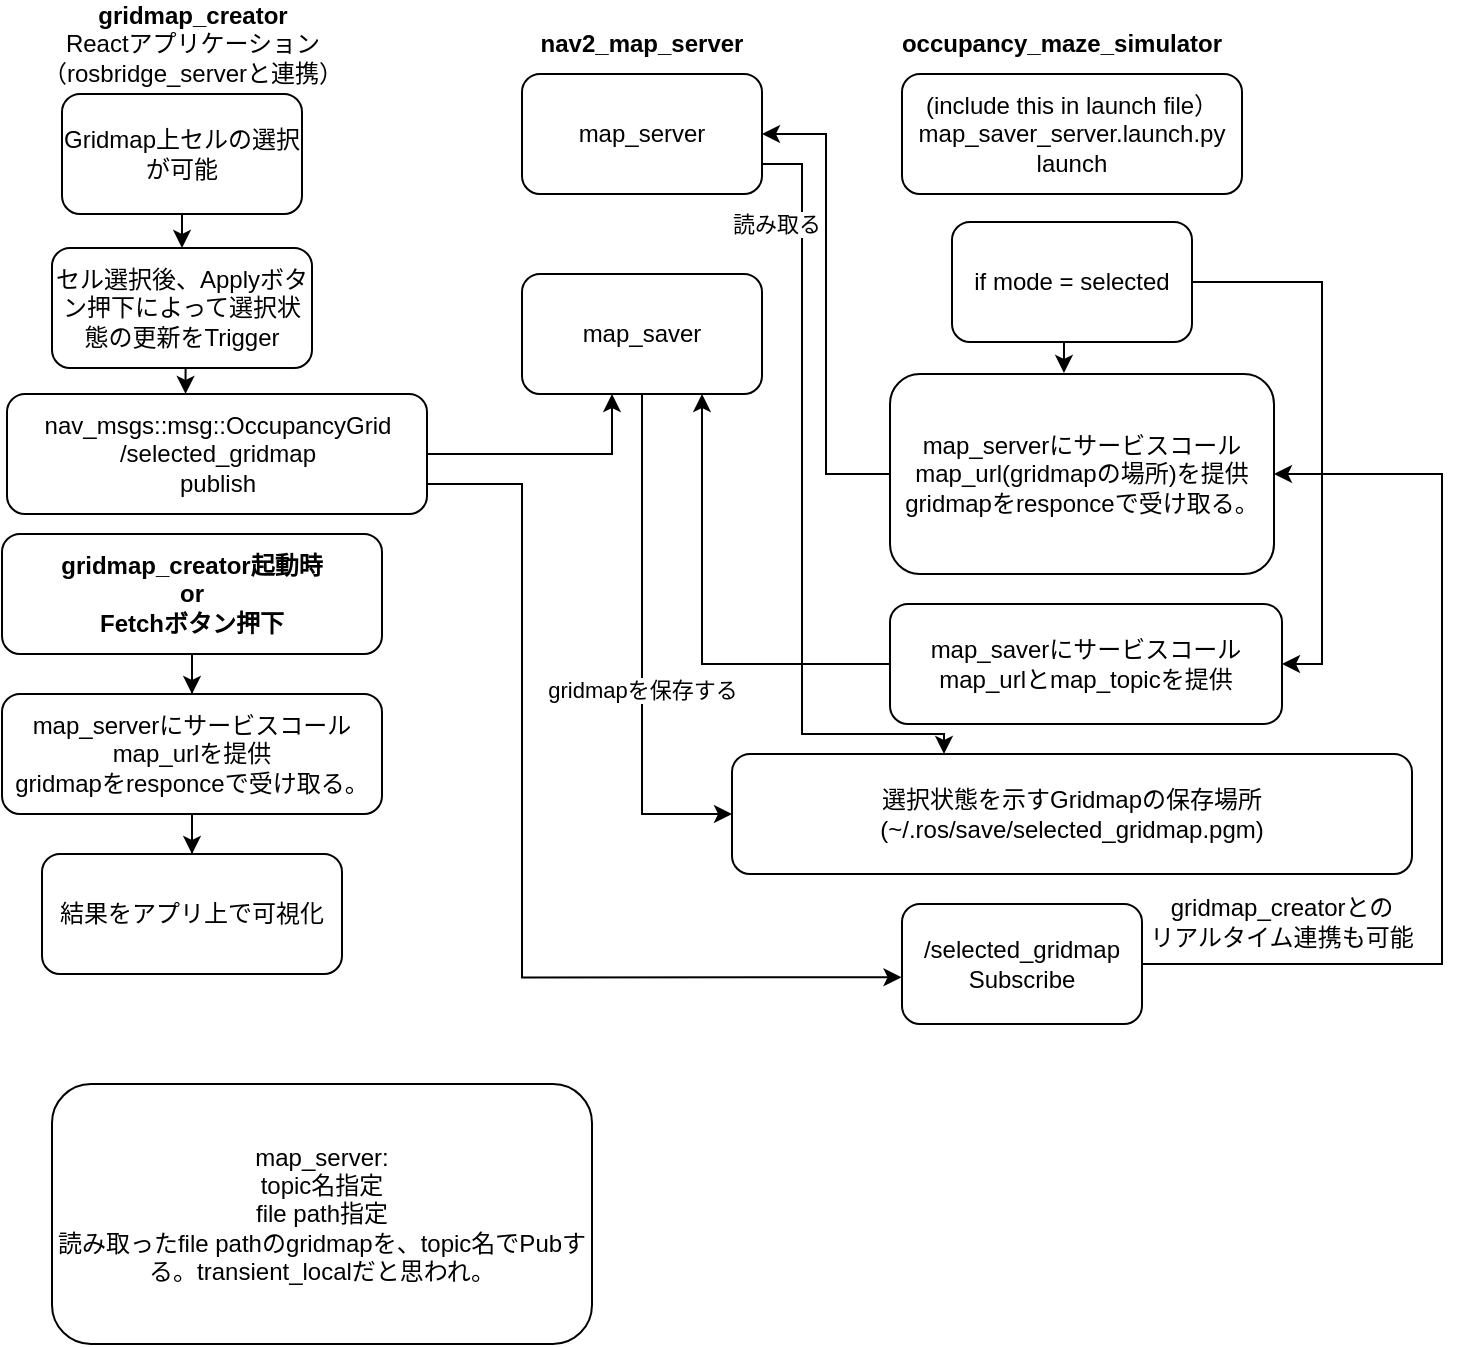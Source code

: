 <mxfile version="25.0.1">
  <diagram name="Page-1" id="C0TTzloq1Vdm2UTvwTLK">
    <mxGraphModel dx="1674" dy="834" grid="1" gridSize="10" guides="1" tooltips="1" connect="1" arrows="1" fold="1" page="1" pageScale="1" pageWidth="1100" pageHeight="850" math="0" shadow="0">
      <root>
        <mxCell id="0" />
        <mxCell id="1" parent="0" />
        <mxCell id="lpFblWUsz3aCrupPQczd-22" style="edgeStyle=orthogonalEdgeStyle;rounded=0;orthogonalLoop=1;jettySize=auto;html=1;exitX=0.5;exitY=1;exitDx=0;exitDy=0;entryX=0.5;entryY=0;entryDx=0;entryDy=0;" parent="1" source="Qm9friMbtk5Wdlpzol8I-1" target="Qm9friMbtk5Wdlpzol8I-3" edge="1">
          <mxGeometry relative="1" as="geometry" />
        </mxCell>
        <mxCell id="Qm9friMbtk5Wdlpzol8I-1" value="Gridmap上セルの選択が可能" style="rounded=1;whiteSpace=wrap;html=1;" parent="1" vertex="1">
          <mxGeometry x="140" y="95" width="120" height="60" as="geometry" />
        </mxCell>
        <mxCell id="Qm9friMbtk5Wdlpzol8I-2" value="&lt;div&gt;&lt;b&gt;gridmap_creator&lt;/b&gt;&lt;/div&gt;Reactアプリケーション&lt;div&gt;（rosbridge_serverと連携）&lt;/div&gt;" style="text;html=1;align=center;verticalAlign=middle;whiteSpace=wrap;rounded=0;" parent="1" vertex="1">
          <mxGeometry x="117.5" y="50" width="175" height="40" as="geometry" />
        </mxCell>
        <mxCell id="Qm9friMbtk5Wdlpzol8I-3" value="セル選択後、Applyボタン押下によって選択状態の更新をTrigger" style="rounded=1;whiteSpace=wrap;html=1;" parent="1" vertex="1">
          <mxGeometry x="135" y="172" width="130" height="60" as="geometry" />
        </mxCell>
        <mxCell id="lpFblWUsz3aCrupPQczd-1" value="nav_msgs::msg::OccupancyGrid&lt;div&gt;/selected_gridmap&lt;/div&gt;&lt;div&gt;publish&lt;/div&gt;" style="rounded=1;whiteSpace=wrap;html=1;" parent="1" vertex="1">
          <mxGeometry x="112.5" y="245" width="210" height="60" as="geometry" />
        </mxCell>
        <mxCell id="lpFblWUsz3aCrupPQczd-2" value="&lt;div&gt;(include this in launch file）&lt;/div&gt;map_saver_server.launch.py&lt;div&gt;launch&lt;/div&gt;" style="rounded=1;whiteSpace=wrap;html=1;" parent="1" vertex="1">
          <mxGeometry x="560" y="85" width="170" height="60" as="geometry" />
        </mxCell>
        <mxCell id="lpFblWUsz3aCrupPQczd-3" value="&lt;b&gt;occupancy_maze_simulator&lt;/b&gt;" style="text;html=1;align=center;verticalAlign=middle;whiteSpace=wrap;rounded=0;" parent="1" vertex="1">
          <mxGeometry x="560" y="55" width="160" height="30" as="geometry" />
        </mxCell>
        <mxCell id="lpFblWUsz3aCrupPQczd-4" value="map_server" style="rounded=1;whiteSpace=wrap;html=1;" parent="1" vertex="1">
          <mxGeometry x="370" y="85" width="120" height="60" as="geometry" />
        </mxCell>
        <mxCell id="lpFblWUsz3aCrupPQczd-5" value="&lt;b&gt;nav2_map_server&lt;/b&gt;" style="text;html=1;align=center;verticalAlign=middle;whiteSpace=wrap;rounded=0;" parent="1" vertex="1">
          <mxGeometry x="400" y="55" width="60" height="30" as="geometry" />
        </mxCell>
        <mxCell id="lpFblWUsz3aCrupPQczd-36" style="edgeStyle=orthogonalEdgeStyle;rounded=0;orthogonalLoop=1;jettySize=auto;html=1;exitX=1;exitY=0.5;exitDx=0;exitDy=0;entryX=1;entryY=0.5;entryDx=0;entryDy=0;" parent="1" source="lpFblWUsz3aCrupPQczd-6" target="lpFblWUsz3aCrupPQczd-9" edge="1">
          <mxGeometry relative="1" as="geometry" />
        </mxCell>
        <mxCell id="lpFblWUsz3aCrupPQczd-6" value="if mode = selected" style="rounded=1;whiteSpace=wrap;html=1;" parent="1" vertex="1">
          <mxGeometry x="585" y="159" width="120" height="60" as="geometry" />
        </mxCell>
        <mxCell id="lpFblWUsz3aCrupPQczd-14" style="edgeStyle=orthogonalEdgeStyle;rounded=0;orthogonalLoop=1;jettySize=auto;html=1;exitX=0;exitY=0.5;exitDx=0;exitDy=0;entryX=1;entryY=0.5;entryDx=0;entryDy=0;" parent="1" source="lpFblWUsz3aCrupPQczd-8" target="lpFblWUsz3aCrupPQczd-4" edge="1">
          <mxGeometry relative="1" as="geometry" />
        </mxCell>
        <mxCell id="lpFblWUsz3aCrupPQczd-8" value="map_serverにサービスコール&lt;div&gt;map_url(gridmapの場所)を提供&lt;/div&gt;&lt;div&gt;gridmapをresponceで受け取る。&lt;/div&gt;" style="rounded=1;whiteSpace=wrap;html=1;" parent="1" vertex="1">
          <mxGeometry x="554" y="235" width="192" height="100" as="geometry" />
        </mxCell>
        <mxCell id="lpFblWUsz3aCrupPQczd-13" style="edgeStyle=orthogonalEdgeStyle;rounded=0;orthogonalLoop=1;jettySize=auto;html=1;exitX=0;exitY=0.5;exitDx=0;exitDy=0;entryX=0.75;entryY=1;entryDx=0;entryDy=0;" parent="1" source="lpFblWUsz3aCrupPQczd-9" target="lpFblWUsz3aCrupPQczd-12" edge="1">
          <mxGeometry relative="1" as="geometry" />
        </mxCell>
        <mxCell id="lpFblWUsz3aCrupPQczd-9" value="map_saverにサービスコール&lt;div&gt;map_urlとmap_topicを提供&lt;/div&gt;" style="rounded=1;whiteSpace=wrap;html=1;" parent="1" vertex="1">
          <mxGeometry x="554" y="350" width="196" height="60" as="geometry" />
        </mxCell>
        <mxCell id="lpFblWUsz3aCrupPQczd-18" style="edgeStyle=orthogonalEdgeStyle;rounded=0;orthogonalLoop=1;jettySize=auto;html=1;entryX=0;entryY=0.5;entryDx=0;entryDy=0;" parent="1" source="lpFblWUsz3aCrupPQczd-12" target="lpFblWUsz3aCrupPQczd-16" edge="1">
          <mxGeometry relative="1" as="geometry" />
        </mxCell>
        <mxCell id="lpFblWUsz3aCrupPQczd-21" value="gridmapを保存する" style="edgeLabel;html=1;align=center;verticalAlign=middle;resizable=0;points=[];" parent="lpFblWUsz3aCrupPQczd-18" vertex="1" connectable="0">
          <mxGeometry x="-0.176" relative="1" as="geometry">
            <mxPoint y="43" as="offset" />
          </mxGeometry>
        </mxCell>
        <mxCell id="lpFblWUsz3aCrupPQczd-12" value="map_saver" style="rounded=1;whiteSpace=wrap;html=1;" parent="1" vertex="1">
          <mxGeometry x="370" y="185" width="120" height="60" as="geometry" />
        </mxCell>
        <mxCell id="lpFblWUsz3aCrupPQczd-15" style="edgeStyle=orthogonalEdgeStyle;rounded=0;orthogonalLoop=1;jettySize=auto;html=1;exitX=1;exitY=0.5;exitDx=0;exitDy=0;entryX=0.375;entryY=1;entryDx=0;entryDy=0;entryPerimeter=0;" parent="1" source="lpFblWUsz3aCrupPQczd-1" target="lpFblWUsz3aCrupPQczd-12" edge="1">
          <mxGeometry relative="1" as="geometry" />
        </mxCell>
        <mxCell id="lpFblWUsz3aCrupPQczd-16" value="選択状態を示すGridmapの保存場所&lt;div&gt;(~/.ros/save/selected_gridmap.pgm)&lt;/div&gt;" style="rounded=1;whiteSpace=wrap;html=1;" parent="1" vertex="1">
          <mxGeometry x="475" y="425" width="340" height="60" as="geometry" />
        </mxCell>
        <mxCell id="lpFblWUsz3aCrupPQczd-19" style="edgeStyle=orthogonalEdgeStyle;rounded=0;orthogonalLoop=1;jettySize=auto;html=1;entryX=1;entryY=0.75;entryDx=0;entryDy=0;startArrow=classic;startFill=1;endArrow=none;endFill=0;" parent="1" target="lpFblWUsz3aCrupPQczd-4" edge="1">
          <mxGeometry relative="1" as="geometry">
            <mxPoint x="581" y="425" as="sourcePoint" />
            <mxPoint x="510.0" y="145.0" as="targetPoint" />
            <Array as="points">
              <mxPoint x="581" y="415" />
              <mxPoint x="510" y="415" />
              <mxPoint x="510" y="130" />
            </Array>
          </mxGeometry>
        </mxCell>
        <mxCell id="lpFblWUsz3aCrupPQczd-20" value="読み取る" style="edgeLabel;html=1;align=center;verticalAlign=middle;resizable=0;points=[];" parent="lpFblWUsz3aCrupPQczd-19" vertex="1" connectable="0">
          <mxGeometry x="0.756" y="1" relative="1" as="geometry">
            <mxPoint x="-12" y="3" as="offset" />
          </mxGeometry>
        </mxCell>
        <mxCell id="lpFblWUsz3aCrupPQczd-24" style="edgeStyle=orthogonalEdgeStyle;rounded=0;orthogonalLoop=1;jettySize=auto;html=1;exitX=0.5;exitY=1;exitDx=0;exitDy=0;entryX=0.425;entryY=-0.001;entryDx=0;entryDy=0;entryPerimeter=0;" parent="1" source="Qm9friMbtk5Wdlpzol8I-3" target="lpFblWUsz3aCrupPQczd-1" edge="1">
          <mxGeometry relative="1" as="geometry" />
        </mxCell>
        <mxCell id="lpFblWUsz3aCrupPQczd-25" style="edgeStyle=orthogonalEdgeStyle;rounded=0;orthogonalLoop=1;jettySize=auto;html=1;exitX=0.5;exitY=1;exitDx=0;exitDy=0;entryX=0.453;entryY=-0.005;entryDx=0;entryDy=0;entryPerimeter=0;" parent="1" source="lpFblWUsz3aCrupPQczd-6" target="lpFblWUsz3aCrupPQczd-8" edge="1">
          <mxGeometry relative="1" as="geometry" />
        </mxCell>
        <mxCell id="lpFblWUsz3aCrupPQczd-30" value="" style="edgeStyle=orthogonalEdgeStyle;rounded=0;orthogonalLoop=1;jettySize=auto;html=1;" parent="1" source="lpFblWUsz3aCrupPQczd-28" target="lpFblWUsz3aCrupPQczd-29" edge="1">
          <mxGeometry relative="1" as="geometry" />
        </mxCell>
        <mxCell id="lpFblWUsz3aCrupPQczd-28" value="&lt;b&gt;gridmap_creator起動時&lt;/b&gt;&lt;div&gt;&lt;b&gt;or&lt;/b&gt;&lt;/div&gt;&lt;div&gt;&lt;b&gt;Fetchボタン押下&lt;/b&gt;&lt;/div&gt;" style="rounded=1;whiteSpace=wrap;html=1;" parent="1" vertex="1">
          <mxGeometry x="110" y="315" width="190" height="60" as="geometry" />
        </mxCell>
        <mxCell id="lpFblWUsz3aCrupPQczd-32" value="" style="edgeStyle=orthogonalEdgeStyle;rounded=0;orthogonalLoop=1;jettySize=auto;html=1;" parent="1" source="lpFblWUsz3aCrupPQczd-29" target="lpFblWUsz3aCrupPQczd-31" edge="1">
          <mxGeometry relative="1" as="geometry" />
        </mxCell>
        <mxCell id="lpFblWUsz3aCrupPQczd-29" value="map_serverにサービスコール&lt;div&gt;map_urlを提供&lt;/div&gt;&lt;div&gt;gridmapをresponceで受け取る。&lt;/div&gt;" style="rounded=1;whiteSpace=wrap;html=1;" parent="1" vertex="1">
          <mxGeometry x="110" y="395" width="190" height="60" as="geometry" />
        </mxCell>
        <mxCell id="lpFblWUsz3aCrupPQczd-31" value="結果をアプリ上で可視化" style="rounded=1;whiteSpace=wrap;html=1;" parent="1" vertex="1">
          <mxGeometry x="130" y="475" width="150" height="60" as="geometry" />
        </mxCell>
        <mxCell id="lpFblWUsz3aCrupPQczd-35" style="edgeStyle=orthogonalEdgeStyle;rounded=0;orthogonalLoop=1;jettySize=auto;html=1;entryX=1;entryY=0.5;entryDx=0;entryDy=0;" parent="1" source="lpFblWUsz3aCrupPQczd-33" target="lpFblWUsz3aCrupPQczd-8" edge="1">
          <mxGeometry relative="1" as="geometry">
            <Array as="points">
              <mxPoint x="830" y="530" />
              <mxPoint x="830" y="285" />
            </Array>
          </mxGeometry>
        </mxCell>
        <mxCell id="lpFblWUsz3aCrupPQczd-33" value="/selected_gridmap&lt;div&gt;Subscribe&lt;/div&gt;" style="rounded=1;whiteSpace=wrap;html=1;" parent="1" vertex="1">
          <mxGeometry x="560" y="500" width="120" height="60" as="geometry" />
        </mxCell>
        <mxCell id="lpFblWUsz3aCrupPQczd-34" value="gridmap_creatorとの&lt;div&gt;リアルタイム連携も可能&lt;/div&gt;" style="text;html=1;align=center;verticalAlign=middle;whiteSpace=wrap;rounded=0;" parent="1" vertex="1">
          <mxGeometry x="680" y="494" width="140" height="30" as="geometry" />
        </mxCell>
        <mxCell id="lpFblWUsz3aCrupPQczd-37" style="edgeStyle=orthogonalEdgeStyle;rounded=0;orthogonalLoop=1;jettySize=auto;html=1;exitX=1;exitY=0.75;exitDx=0;exitDy=0;entryX=-0.002;entryY=0.611;entryDx=0;entryDy=0;entryPerimeter=0;" parent="1" source="lpFblWUsz3aCrupPQczd-1" target="lpFblWUsz3aCrupPQczd-33" edge="1">
          <mxGeometry relative="1" as="geometry">
            <Array as="points">
              <mxPoint x="370" y="290" />
              <mxPoint x="370" y="537" />
            </Array>
          </mxGeometry>
        </mxCell>
        <mxCell id="FqQo4EN5AHiqtyFQU5Eb-1" value="map_server:&lt;div&gt;topic名指定&lt;/div&gt;&lt;div&gt;file path指定&lt;/div&gt;&lt;div&gt;読み取ったfile pathのgridmapを、topic名でPubする。transient_localだと思われ。&lt;/div&gt;" style="rounded=1;whiteSpace=wrap;html=1;" parent="1" vertex="1">
          <mxGeometry x="135" y="590" width="270" height="130" as="geometry" />
        </mxCell>
      </root>
    </mxGraphModel>
  </diagram>
</mxfile>
